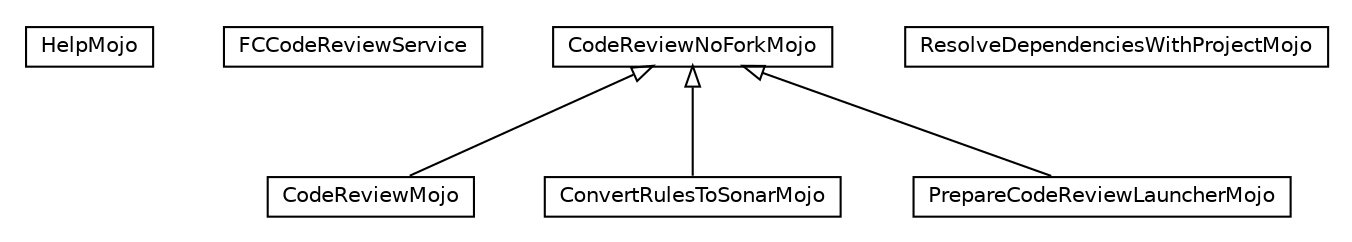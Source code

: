 #!/usr/local/bin/dot
#
# Class diagram 
# Generated by UMLGraph version R5_6-24-gf6e263 (http://www.umlgraph.org/)
#

digraph G {
	edge [fontname="Helvetica",fontsize=10,labelfontname="Helvetica",labelfontsize=10];
	node [fontname="Helvetica",fontsize=10,shape=plaintext];
	nodesep=0.25;
	ranksep=0.5;
	// fr.fastconnect.factory.tibco.bw.codereview.HelpMojo
	c0 [label=<<table title="fr.fastconnect.factory.tibco.bw.codereview.HelpMojo" border="0" cellborder="1" cellspacing="0" cellpadding="2" port="p" href="./HelpMojo.html">
		<tr><td><table border="0" cellspacing="0" cellpadding="1">
<tr><td align="center" balign="center"> HelpMojo </td></tr>
		</table></td></tr>
		</table>>, URL="./HelpMojo.html", fontname="Helvetica", fontcolor="black", fontsize=10.0];
	// fr.fastconnect.factory.tibco.bw.codereview.FCCodeReviewService
	c1 [label=<<table title="fr.fastconnect.factory.tibco.bw.codereview.FCCodeReviewService" border="0" cellborder="1" cellspacing="0" cellpadding="2" port="p" href="./FCCodeReviewService.html">
		<tr><td><table border="0" cellspacing="0" cellpadding="1">
<tr><td align="center" balign="center"> FCCodeReviewService </td></tr>
		</table></td></tr>
		</table>>, URL="./FCCodeReviewService.html", fontname="Helvetica", fontcolor="black", fontsize=10.0];
	// fr.fastconnect.factory.tibco.bw.codereview.CodeReviewMojo
	c2 [label=<<table title="fr.fastconnect.factory.tibco.bw.codereview.CodeReviewMojo" border="0" cellborder="1" cellspacing="0" cellpadding="2" port="p" href="./CodeReviewMojo.html">
		<tr><td><table border="0" cellspacing="0" cellpadding="1">
<tr><td align="center" balign="center"> CodeReviewMojo </td></tr>
		</table></td></tr>
		</table>>, URL="./CodeReviewMojo.html", fontname="Helvetica", fontcolor="black", fontsize=10.0];
	// fr.fastconnect.factory.tibco.bw.codereview.ConvertRulesToSonarMojo
	c3 [label=<<table title="fr.fastconnect.factory.tibco.bw.codereview.ConvertRulesToSonarMojo" border="0" cellborder="1" cellspacing="0" cellpadding="2" port="p" href="./ConvertRulesToSonarMojo.html">
		<tr><td><table border="0" cellspacing="0" cellpadding="1">
<tr><td align="center" balign="center"> ConvertRulesToSonarMojo </td></tr>
		</table></td></tr>
		</table>>, URL="./ConvertRulesToSonarMojo.html", fontname="Helvetica", fontcolor="black", fontsize=10.0];
	// fr.fastconnect.factory.tibco.bw.codereview.CodeReviewNoForkMojo
	c4 [label=<<table title="fr.fastconnect.factory.tibco.bw.codereview.CodeReviewNoForkMojo" border="0" cellborder="1" cellspacing="0" cellpadding="2" port="p" href="./CodeReviewNoForkMojo.html">
		<tr><td><table border="0" cellspacing="0" cellpadding="1">
<tr><td align="center" balign="center"> CodeReviewNoForkMojo </td></tr>
		</table></td></tr>
		</table>>, URL="./CodeReviewNoForkMojo.html", fontname="Helvetica", fontcolor="black", fontsize=10.0];
	// fr.fastconnect.factory.tibco.bw.codereview.PrepareCodeReviewLauncherMojo
	c5 [label=<<table title="fr.fastconnect.factory.tibco.bw.codereview.PrepareCodeReviewLauncherMojo" border="0" cellborder="1" cellspacing="0" cellpadding="2" port="p" href="./PrepareCodeReviewLauncherMojo.html">
		<tr><td><table border="0" cellspacing="0" cellpadding="1">
<tr><td align="center" balign="center"> PrepareCodeReviewLauncherMojo </td></tr>
		</table></td></tr>
		</table>>, URL="./PrepareCodeReviewLauncherMojo.html", fontname="Helvetica", fontcolor="black", fontsize=10.0];
	// fr.fastconnect.factory.tibco.bw.codereview.PrepareCodeReviewLauncherMojo.ResolveDependenciesWithProjectMojo
	c6 [label=<<table title="fr.fastconnect.factory.tibco.bw.codereview.PrepareCodeReviewLauncherMojo.ResolveDependenciesWithProjectMojo" border="0" cellborder="1" cellspacing="0" cellpadding="2" port="p" href="./PrepareCodeReviewLauncherMojo.ResolveDependenciesWithProjectMojo.html">
		<tr><td><table border="0" cellspacing="0" cellpadding="1">
<tr><td align="center" balign="center"> ResolveDependenciesWithProjectMojo </td></tr>
		</table></td></tr>
		</table>>, URL="./PrepareCodeReviewLauncherMojo.ResolveDependenciesWithProjectMojo.html", fontname="Helvetica", fontcolor="black", fontsize=10.0];
	//fr.fastconnect.factory.tibco.bw.codereview.CodeReviewMojo extends fr.fastconnect.factory.tibco.bw.codereview.CodeReviewNoForkMojo
	c4:p -> c2:p [dir=back,arrowtail=empty];
	//fr.fastconnect.factory.tibco.bw.codereview.ConvertRulesToSonarMojo extends fr.fastconnect.factory.tibco.bw.codereview.CodeReviewNoForkMojo
	c4:p -> c3:p [dir=back,arrowtail=empty];
	//fr.fastconnect.factory.tibco.bw.codereview.PrepareCodeReviewLauncherMojo extends fr.fastconnect.factory.tibco.bw.codereview.CodeReviewNoForkMojo
	c4:p -> c5:p [dir=back,arrowtail=empty];
}

